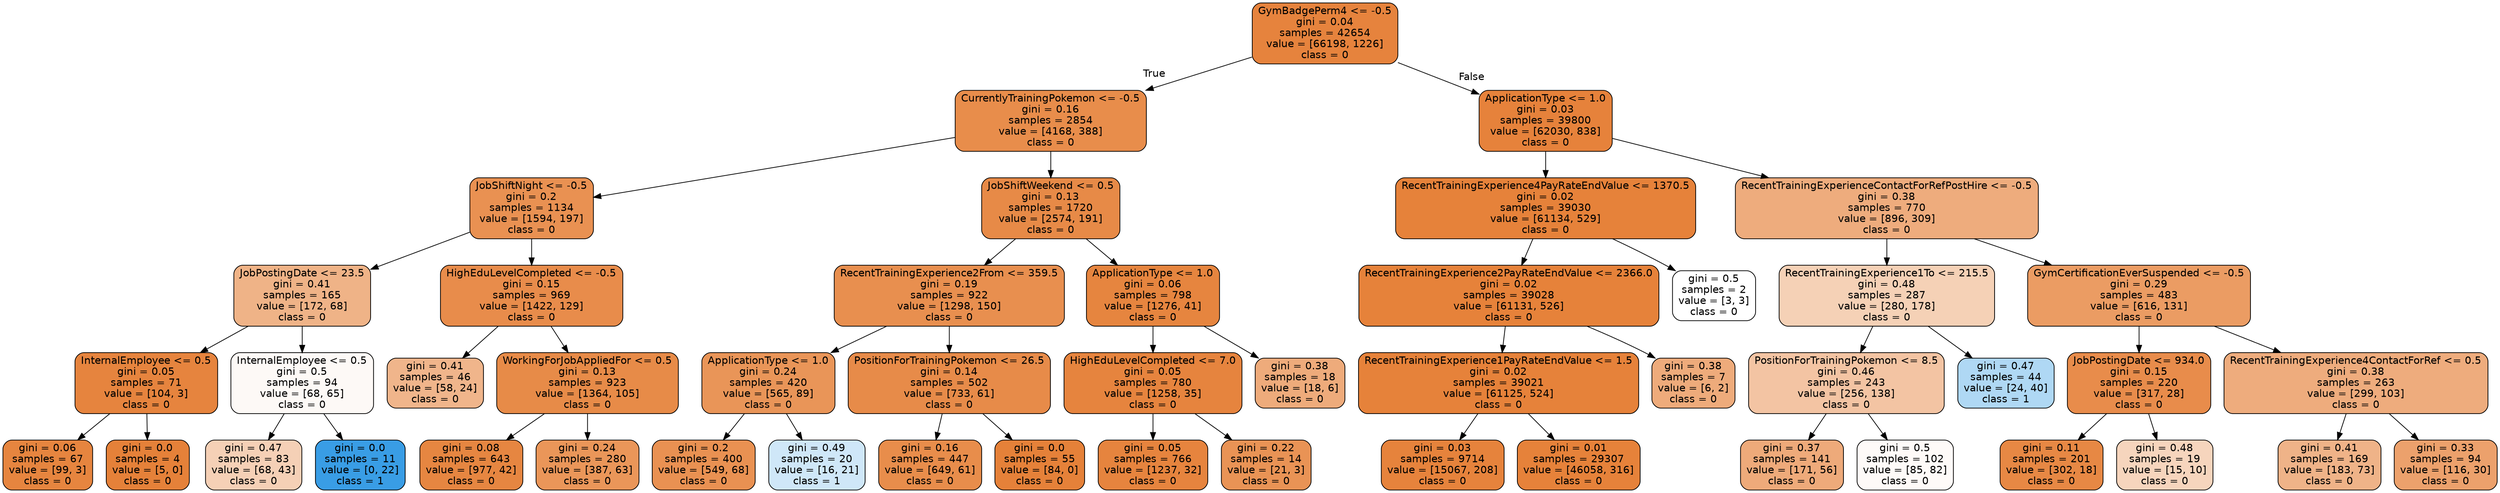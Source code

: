 digraph Tree {
node [shape=box, style="filled, rounded", color="black", fontname=helvetica] ;
edge [fontname=helvetica] ;
0 [label="GymBadgePerm4 <= -0.5\ngini = 0.04\nsamples = 42654\nvalue = [66198, 1226]\nclass = 0", fillcolor="#e58139fa"] ;
1 [label="CurrentlyTrainingPokemon <= -0.5\ngini = 0.16\nsamples = 2854\nvalue = [4168, 388]\nclass = 0", fillcolor="#e58139e7"] ;
0 -> 1 [labeldistance=2.5, labelangle=45, headlabel="True"] ;
2 [label="JobShiftNight <= -0.5\ngini = 0.2\nsamples = 1134\nvalue = [1594, 197]\nclass = 0", fillcolor="#e58139df"] ;
1 -> 2 ;
3 [label="JobPostingDate <= 23.5\ngini = 0.41\nsamples = 165\nvalue = [172, 68]\nclass = 0", fillcolor="#e581399a"] ;
2 -> 3 ;
4 [label="InternalEmployee <= 0.5\ngini = 0.05\nsamples = 71\nvalue = [104, 3]\nclass = 0", fillcolor="#e58139f8"] ;
3 -> 4 ;
5 [label="gini = 0.06\nsamples = 67\nvalue = [99, 3]\nclass = 0", fillcolor="#e58139f7"] ;
4 -> 5 ;
6 [label="gini = 0.0\nsamples = 4\nvalue = [5, 0]\nclass = 0", fillcolor="#e58139ff"] ;
4 -> 6 ;
7 [label="InternalEmployee <= 0.5\ngini = 0.5\nsamples = 94\nvalue = [68, 65]\nclass = 0", fillcolor="#e581390b"] ;
3 -> 7 ;
8 [label="gini = 0.47\nsamples = 83\nvalue = [68, 43]\nclass = 0", fillcolor="#e581395e"] ;
7 -> 8 ;
9 [label="gini = 0.0\nsamples = 11\nvalue = [0, 22]\nclass = 1", fillcolor="#399de5ff"] ;
7 -> 9 ;
10 [label="HighEduLevelCompleted <= -0.5\ngini = 0.15\nsamples = 969\nvalue = [1422, 129]\nclass = 0", fillcolor="#e58139e8"] ;
2 -> 10 ;
11 [label="gini = 0.41\nsamples = 46\nvalue = [58, 24]\nclass = 0", fillcolor="#e5813995"] ;
10 -> 11 ;
12 [label="WorkingForJobAppliedFor <= 0.5\ngini = 0.13\nsamples = 923\nvalue = [1364, 105]\nclass = 0", fillcolor="#e58139eb"] ;
10 -> 12 ;
13 [label="gini = 0.08\nsamples = 643\nvalue = [977, 42]\nclass = 0", fillcolor="#e58139f4"] ;
12 -> 13 ;
14 [label="gini = 0.24\nsamples = 280\nvalue = [387, 63]\nclass = 0", fillcolor="#e58139d5"] ;
12 -> 14 ;
15 [label="JobShiftWeekend <= 0.5\ngini = 0.13\nsamples = 1720\nvalue = [2574, 191]\nclass = 0", fillcolor="#e58139ec"] ;
1 -> 15 ;
16 [label="RecentTrainingExperience2From <= 359.5\ngini = 0.19\nsamples = 922\nvalue = [1298, 150]\nclass = 0", fillcolor="#e58139e2"] ;
15 -> 16 ;
17 [label="ApplicationType <= 1.0\ngini = 0.24\nsamples = 420\nvalue = [565, 89]\nclass = 0", fillcolor="#e58139d7"] ;
16 -> 17 ;
18 [label="gini = 0.2\nsamples = 400\nvalue = [549, 68]\nclass = 0", fillcolor="#e58139df"] ;
17 -> 18 ;
19 [label="gini = 0.49\nsamples = 20\nvalue = [16, 21]\nclass = 1", fillcolor="#399de53d"] ;
17 -> 19 ;
20 [label="PositionForTrainingPokemon <= 26.5\ngini = 0.14\nsamples = 502\nvalue = [733, 61]\nclass = 0", fillcolor="#e58139ea"] ;
16 -> 20 ;
21 [label="gini = 0.16\nsamples = 447\nvalue = [649, 61]\nclass = 0", fillcolor="#e58139e7"] ;
20 -> 21 ;
22 [label="gini = 0.0\nsamples = 55\nvalue = [84, 0]\nclass = 0", fillcolor="#e58139ff"] ;
20 -> 22 ;
23 [label="ApplicationType <= 1.0\ngini = 0.06\nsamples = 798\nvalue = [1276, 41]\nclass = 0", fillcolor="#e58139f7"] ;
15 -> 23 ;
24 [label="HighEduLevelCompleted <= 7.0\ngini = 0.05\nsamples = 780\nvalue = [1258, 35]\nclass = 0", fillcolor="#e58139f8"] ;
23 -> 24 ;
25 [label="gini = 0.05\nsamples = 766\nvalue = [1237, 32]\nclass = 0", fillcolor="#e58139f8"] ;
24 -> 25 ;
26 [label="gini = 0.22\nsamples = 14\nvalue = [21, 3]\nclass = 0", fillcolor="#e58139db"] ;
24 -> 26 ;
27 [label="gini = 0.38\nsamples = 18\nvalue = [18, 6]\nclass = 0", fillcolor="#e58139aa"] ;
23 -> 27 ;
28 [label="ApplicationType <= 1.0\ngini = 0.03\nsamples = 39800\nvalue = [62030, 838]\nclass = 0", fillcolor="#e58139fc"] ;
0 -> 28 [labeldistance=2.5, labelangle=-45, headlabel="False"] ;
29 [label="RecentTrainingExperience4PayRateEndValue <= 1370.5\ngini = 0.02\nsamples = 39030\nvalue = [61134, 529]\nclass = 0", fillcolor="#e58139fd"] ;
28 -> 29 ;
30 [label="RecentTrainingExperience2PayRateEndValue <= 2366.0\ngini = 0.02\nsamples = 39028\nvalue = [61131, 526]\nclass = 0", fillcolor="#e58139fd"] ;
29 -> 30 ;
31 [label="RecentTrainingExperience1PayRateEndValue <= 1.5\ngini = 0.02\nsamples = 39021\nvalue = [61125, 524]\nclass = 0", fillcolor="#e58139fd"] ;
30 -> 31 ;
32 [label="gini = 0.03\nsamples = 9714\nvalue = [15067, 208]\nclass = 0", fillcolor="#e58139fb"] ;
31 -> 32 ;
33 [label="gini = 0.01\nsamples = 29307\nvalue = [46058, 316]\nclass = 0", fillcolor="#e58139fd"] ;
31 -> 33 ;
34 [label="gini = 0.38\nsamples = 7\nvalue = [6, 2]\nclass = 0", fillcolor="#e58139aa"] ;
30 -> 34 ;
35 [label="gini = 0.5\nsamples = 2\nvalue = [3, 3]\nclass = 0", fillcolor="#e5813900"] ;
29 -> 35 ;
36 [label="RecentTrainingExperienceContactForRefPostHire <= -0.5\ngini = 0.38\nsamples = 770\nvalue = [896, 309]\nclass = 0", fillcolor="#e58139a7"] ;
28 -> 36 ;
37 [label="RecentTrainingExperience1To <= 215.5\ngini = 0.48\nsamples = 287\nvalue = [280, 178]\nclass = 0", fillcolor="#e581395d"] ;
36 -> 37 ;
38 [label="PositionForTrainingPokemon <= 8.5\ngini = 0.46\nsamples = 243\nvalue = [256, 138]\nclass = 0", fillcolor="#e5813976"] ;
37 -> 38 ;
39 [label="gini = 0.37\nsamples = 141\nvalue = [171, 56]\nclass = 0", fillcolor="#e58139ab"] ;
38 -> 39 ;
40 [label="gini = 0.5\nsamples = 102\nvalue = [85, 82]\nclass = 0", fillcolor="#e5813909"] ;
38 -> 40 ;
41 [label="gini = 0.47\nsamples = 44\nvalue = [24, 40]\nclass = 1", fillcolor="#399de566"] ;
37 -> 41 ;
42 [label="GymCertificationEverSuspended <= -0.5\ngini = 0.29\nsamples = 483\nvalue = [616, 131]\nclass = 0", fillcolor="#e58139c9"] ;
36 -> 42 ;
43 [label="JobPostingDate <= 934.0\ngini = 0.15\nsamples = 220\nvalue = [317, 28]\nclass = 0", fillcolor="#e58139e8"] ;
42 -> 43 ;
44 [label="gini = 0.11\nsamples = 201\nvalue = [302, 18]\nclass = 0", fillcolor="#e58139f0"] ;
43 -> 44 ;
45 [label="gini = 0.48\nsamples = 19\nvalue = [15, 10]\nclass = 0", fillcolor="#e5813955"] ;
43 -> 45 ;
46 [label="RecentTrainingExperience4ContactForRef <= 0.5\ngini = 0.38\nsamples = 263\nvalue = [299, 103]\nclass = 0", fillcolor="#e58139a7"] ;
42 -> 46 ;
47 [label="gini = 0.41\nsamples = 169\nvalue = [183, 73]\nclass = 0", fillcolor="#e5813999"] ;
46 -> 47 ;
48 [label="gini = 0.33\nsamples = 94\nvalue = [116, 30]\nclass = 0", fillcolor="#e58139bd"] ;
46 -> 48 ;
}